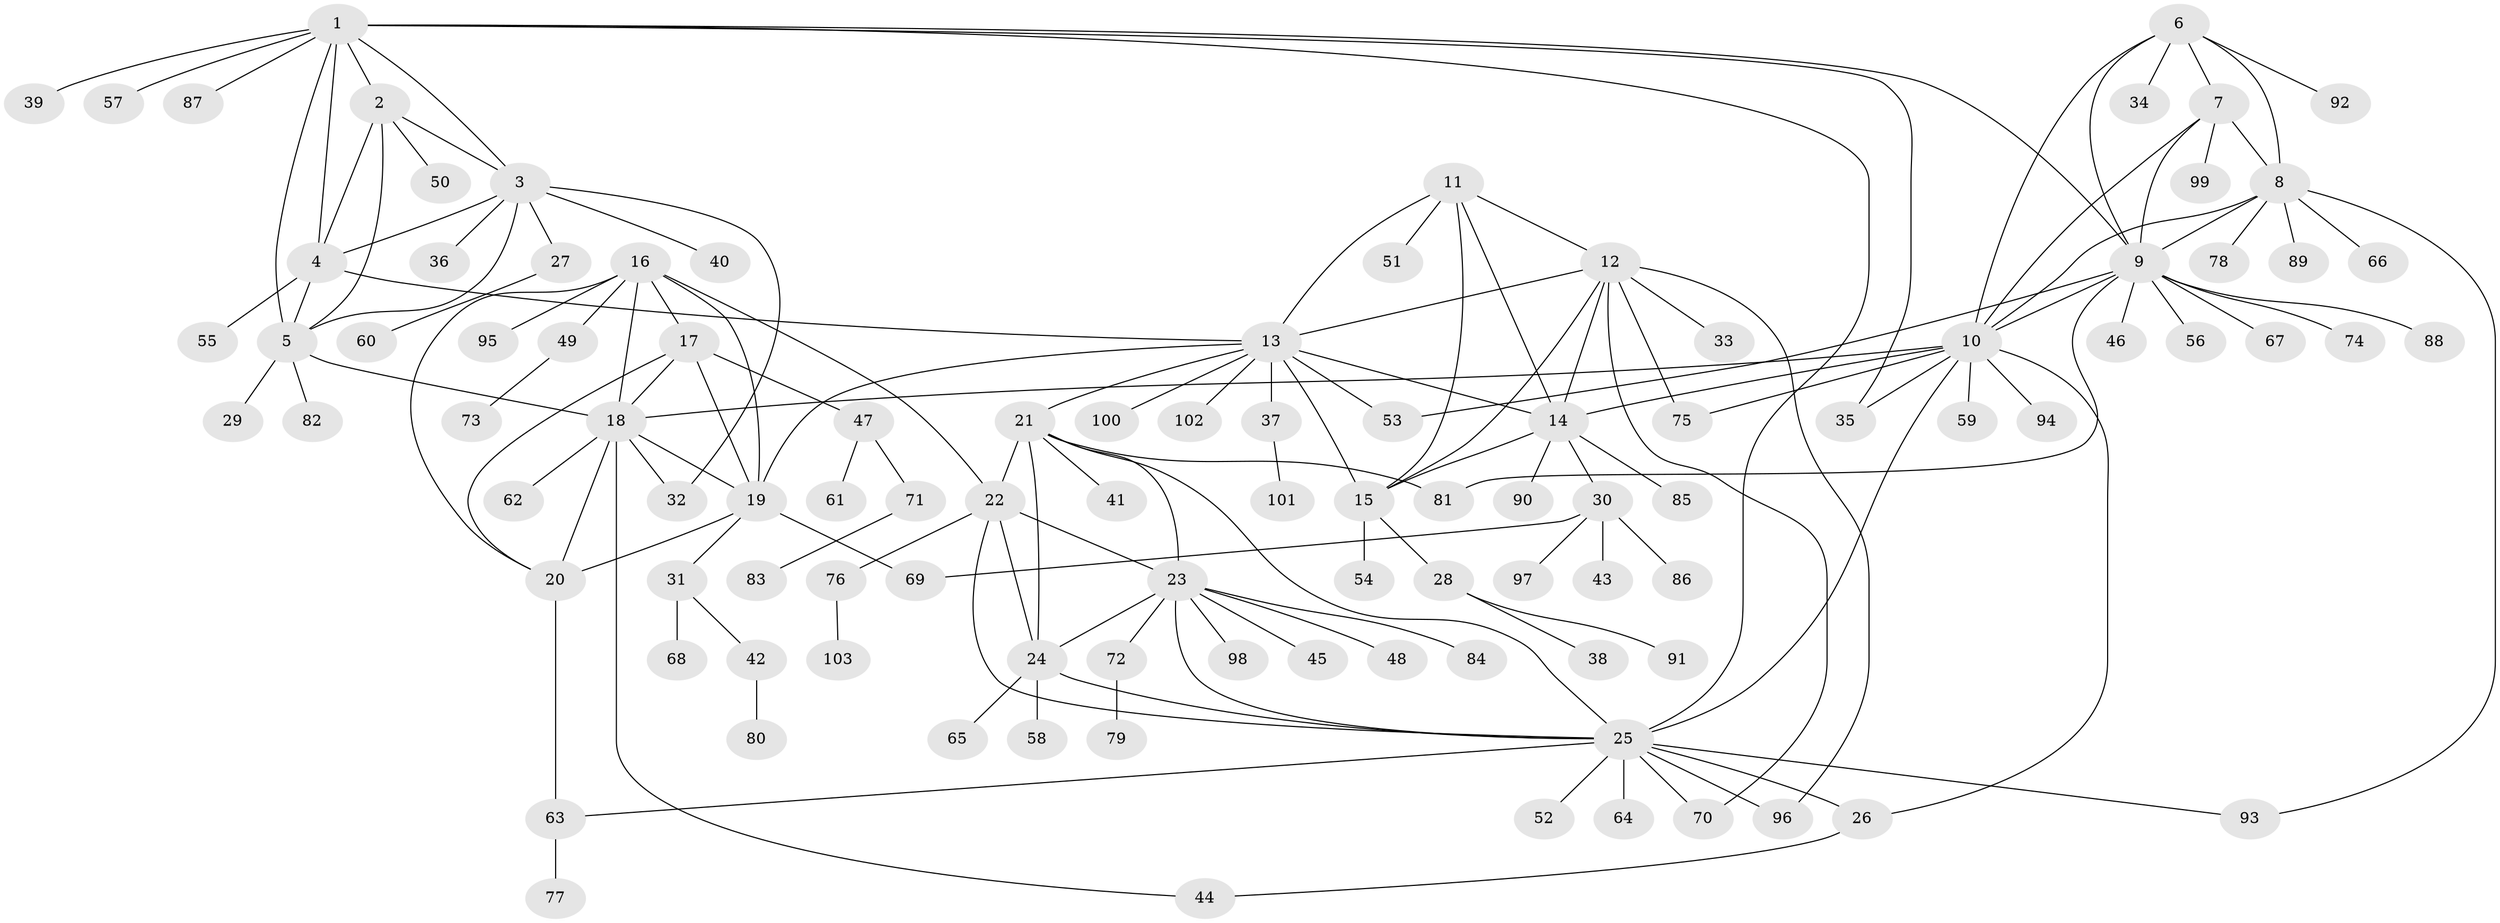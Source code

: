 // coarse degree distribution, {9: 0.0136986301369863, 4: 0.0547945205479452, 7: 0.0547945205479452, 5: 0.0273972602739726, 6: 0.0273972602739726, 10: 0.0410958904109589, 3: 0.0273972602739726, 14: 0.0136986301369863, 8: 0.0273972602739726, 11: 0.0136986301369863, 2: 0.1506849315068493, 1: 0.547945205479452}
// Generated by graph-tools (version 1.1) at 2025/42/03/06/25 10:42:07]
// undirected, 103 vertices, 150 edges
graph export_dot {
graph [start="1"]
  node [color=gray90,style=filled];
  1;
  2;
  3;
  4;
  5;
  6;
  7;
  8;
  9;
  10;
  11;
  12;
  13;
  14;
  15;
  16;
  17;
  18;
  19;
  20;
  21;
  22;
  23;
  24;
  25;
  26;
  27;
  28;
  29;
  30;
  31;
  32;
  33;
  34;
  35;
  36;
  37;
  38;
  39;
  40;
  41;
  42;
  43;
  44;
  45;
  46;
  47;
  48;
  49;
  50;
  51;
  52;
  53;
  54;
  55;
  56;
  57;
  58;
  59;
  60;
  61;
  62;
  63;
  64;
  65;
  66;
  67;
  68;
  69;
  70;
  71;
  72;
  73;
  74;
  75;
  76;
  77;
  78;
  79;
  80;
  81;
  82;
  83;
  84;
  85;
  86;
  87;
  88;
  89;
  90;
  91;
  92;
  93;
  94;
  95;
  96;
  97;
  98;
  99;
  100;
  101;
  102;
  103;
  1 -- 2;
  1 -- 3;
  1 -- 4;
  1 -- 5;
  1 -- 9;
  1 -- 25;
  1 -- 35;
  1 -- 39;
  1 -- 57;
  1 -- 87;
  2 -- 3;
  2 -- 4;
  2 -- 5;
  2 -- 50;
  3 -- 4;
  3 -- 5;
  3 -- 27;
  3 -- 32;
  3 -- 36;
  3 -- 40;
  4 -- 5;
  4 -- 13;
  4 -- 55;
  5 -- 18;
  5 -- 29;
  5 -- 82;
  6 -- 7;
  6 -- 8;
  6 -- 9;
  6 -- 10;
  6 -- 34;
  6 -- 92;
  7 -- 8;
  7 -- 9;
  7 -- 10;
  7 -- 99;
  8 -- 9;
  8 -- 10;
  8 -- 66;
  8 -- 78;
  8 -- 89;
  8 -- 93;
  9 -- 10;
  9 -- 46;
  9 -- 53;
  9 -- 56;
  9 -- 67;
  9 -- 74;
  9 -- 81;
  9 -- 88;
  10 -- 14;
  10 -- 18;
  10 -- 25;
  10 -- 26;
  10 -- 35;
  10 -- 59;
  10 -- 75;
  10 -- 94;
  11 -- 12;
  11 -- 13;
  11 -- 14;
  11 -- 15;
  11 -- 51;
  12 -- 13;
  12 -- 14;
  12 -- 15;
  12 -- 33;
  12 -- 70;
  12 -- 75;
  12 -- 96;
  13 -- 14;
  13 -- 15;
  13 -- 19;
  13 -- 21;
  13 -- 37;
  13 -- 53;
  13 -- 100;
  13 -- 102;
  14 -- 15;
  14 -- 30;
  14 -- 85;
  14 -- 90;
  15 -- 28;
  15 -- 54;
  16 -- 17;
  16 -- 18;
  16 -- 19;
  16 -- 20;
  16 -- 22;
  16 -- 49;
  16 -- 95;
  17 -- 18;
  17 -- 19;
  17 -- 20;
  17 -- 47;
  18 -- 19;
  18 -- 20;
  18 -- 32;
  18 -- 44;
  18 -- 62;
  19 -- 20;
  19 -- 31;
  19 -- 69;
  20 -- 63;
  21 -- 22;
  21 -- 23;
  21 -- 24;
  21 -- 25;
  21 -- 41;
  21 -- 81;
  22 -- 23;
  22 -- 24;
  22 -- 25;
  22 -- 76;
  23 -- 24;
  23 -- 25;
  23 -- 45;
  23 -- 48;
  23 -- 72;
  23 -- 84;
  23 -- 98;
  24 -- 25;
  24 -- 58;
  24 -- 65;
  25 -- 26;
  25 -- 52;
  25 -- 63;
  25 -- 64;
  25 -- 70;
  25 -- 93;
  25 -- 96;
  26 -- 44;
  27 -- 60;
  28 -- 38;
  28 -- 91;
  30 -- 43;
  30 -- 69;
  30 -- 86;
  30 -- 97;
  31 -- 42;
  31 -- 68;
  37 -- 101;
  42 -- 80;
  47 -- 61;
  47 -- 71;
  49 -- 73;
  63 -- 77;
  71 -- 83;
  72 -- 79;
  76 -- 103;
}

